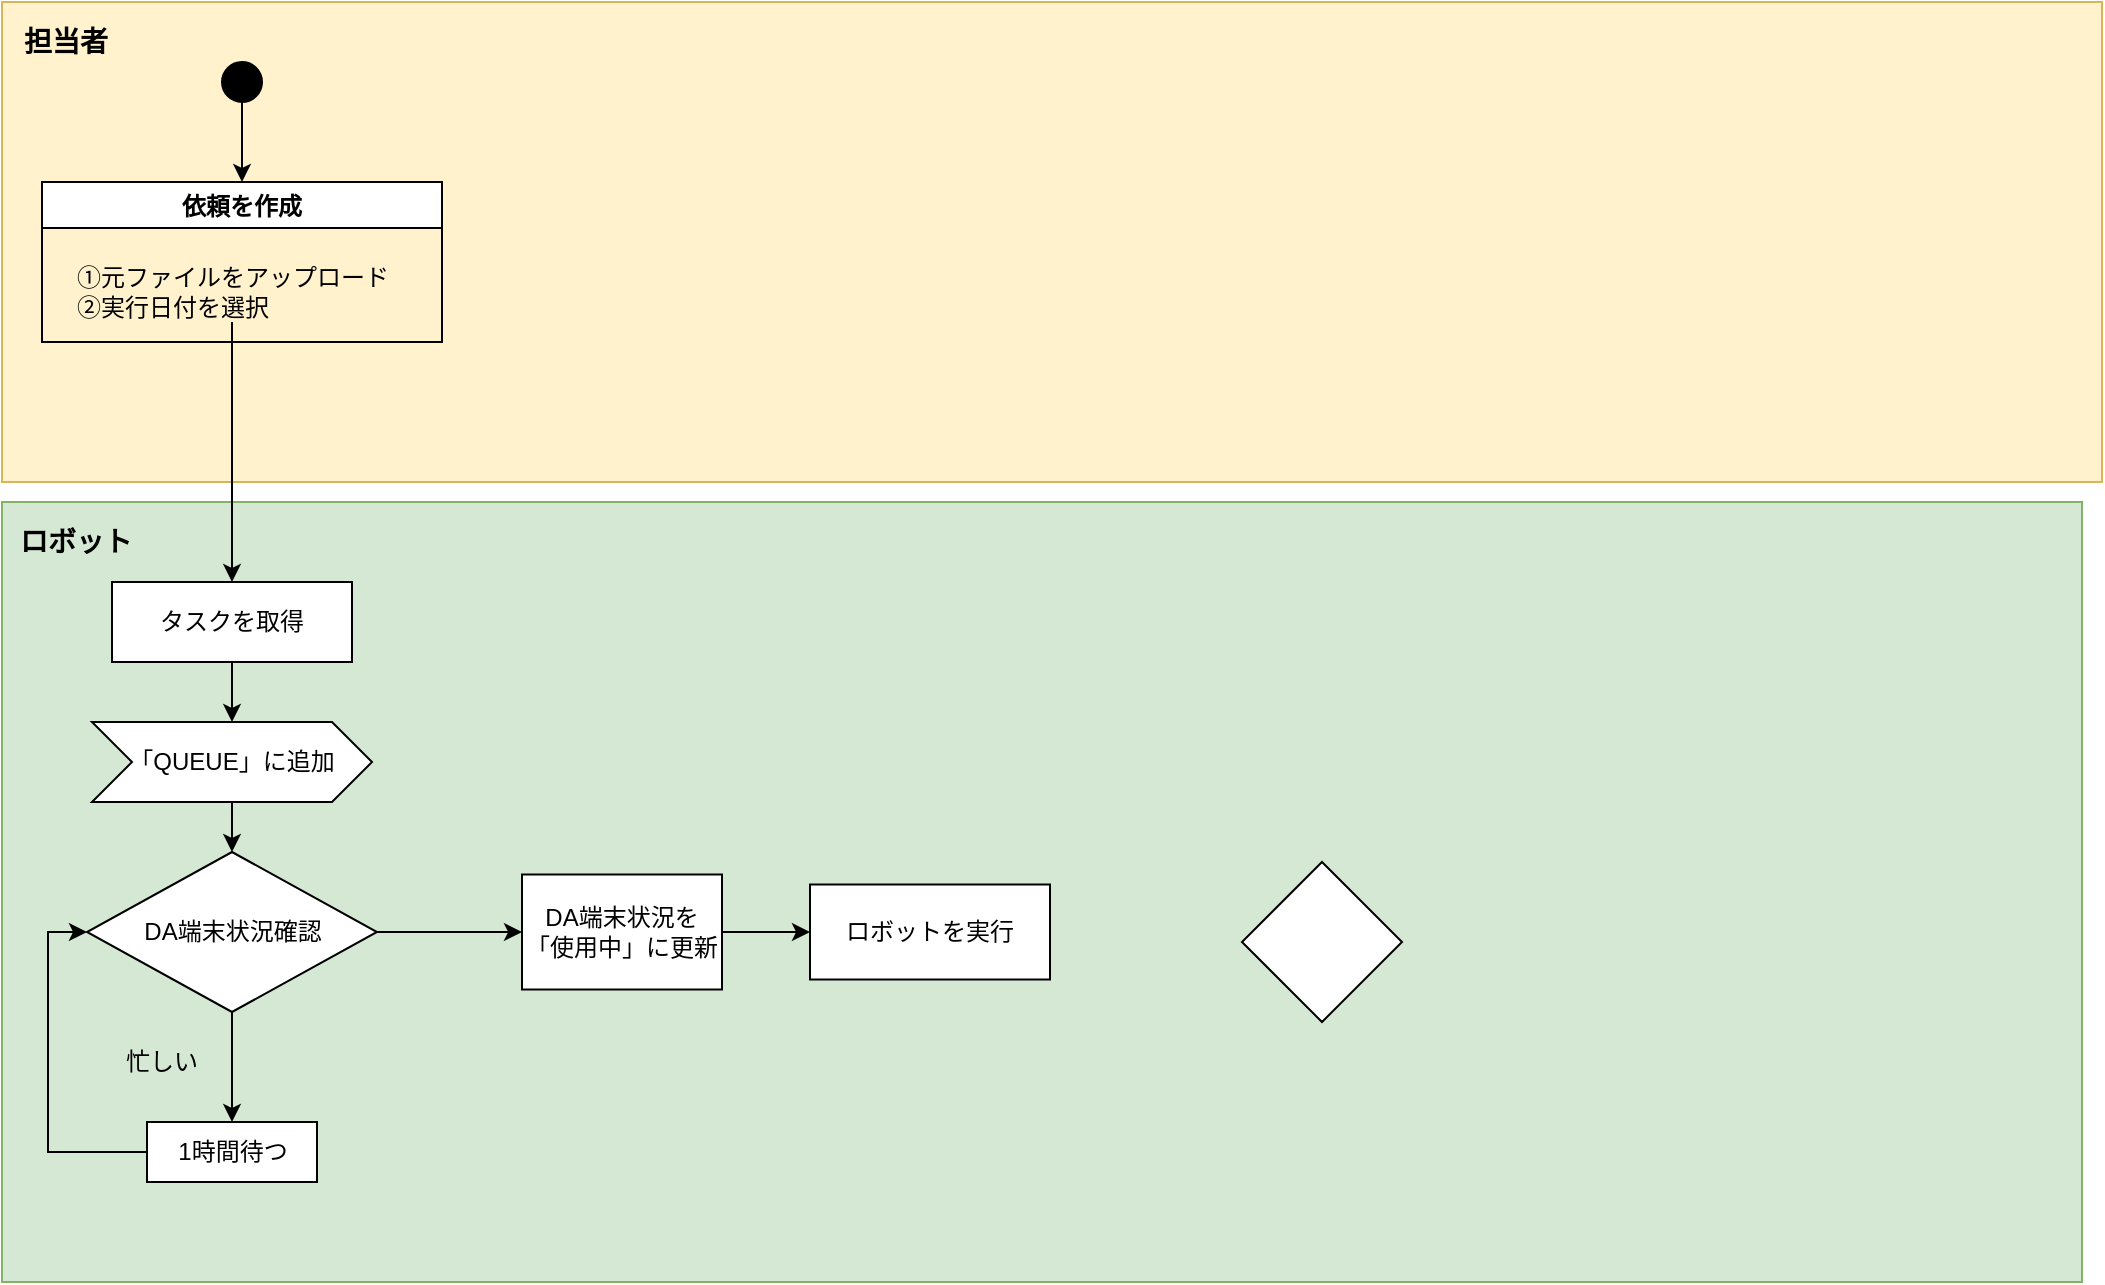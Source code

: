 <mxfile version="14.7.0" type="github">
  <diagram id="HkwJ5wBVBo28_0Q30BGw" name="Page-1">
    <mxGraphModel dx="1865" dy="676" grid="1" gridSize="10" guides="1" tooltips="1" connect="1" arrows="1" fold="1" page="1" pageScale="1" pageWidth="827" pageHeight="1169" math="0" shadow="0">
      <root>
        <mxCell id="0" />
        <mxCell id="1" parent="0" />
        <mxCell id="n510I995kuuaHjcIF-QW-7" value="" style="rounded=0;whiteSpace=wrap;html=1;strokeColor=#d6b656;fillColor=#fff2cc;" vertex="1" parent="1">
          <mxGeometry x="-110" y="80" width="1050" height="240" as="geometry" />
        </mxCell>
        <mxCell id="n510I995kuuaHjcIF-QW-10" value="依頼を作成" style="swimlane;" vertex="1" parent="1">
          <mxGeometry x="-90" y="170" width="200" height="80" as="geometry" />
        </mxCell>
        <mxCell id="n510I995kuuaHjcIF-QW-14" value="①元ファイルをアップロード&lt;br&gt;&lt;div style=&quot;text-align: left&quot;&gt;&lt;span&gt;②実行日付を選択&lt;/span&gt;&lt;/div&gt;" style="text;html=1;align=center;verticalAlign=middle;resizable=0;points=[];autosize=1;strokeColor=none;" vertex="1" parent="n510I995kuuaHjcIF-QW-10">
          <mxGeometry x="10" y="40" width="170" height="30" as="geometry" />
        </mxCell>
        <mxCell id="n510I995kuuaHjcIF-QW-13" style="edgeStyle=orthogonalEdgeStyle;rounded=0;orthogonalLoop=1;jettySize=auto;html=1;entryX=0.5;entryY=0;entryDx=0;entryDy=0;" edge="1" parent="1" source="n510I995kuuaHjcIF-QW-11" target="n510I995kuuaHjcIF-QW-10">
          <mxGeometry relative="1" as="geometry" />
        </mxCell>
        <mxCell id="n510I995kuuaHjcIF-QW-11" value="" style="ellipse;whiteSpace=wrap;html=1;aspect=fixed;fillColor=#000000;" vertex="1" parent="1">
          <mxGeometry y="110" width="20" height="20" as="geometry" />
        </mxCell>
        <mxCell id="n510I995kuuaHjcIF-QW-15" value="" style="rounded=0;whiteSpace=wrap;html=1;strokeColor=#82b366;fillColor=#d5e8d4;" vertex="1" parent="1">
          <mxGeometry x="-110" y="330" width="1040" height="390" as="geometry" />
        </mxCell>
        <mxCell id="n510I995kuuaHjcIF-QW-19" style="edgeStyle=orthogonalEdgeStyle;rounded=0;orthogonalLoop=1;jettySize=auto;html=1;" edge="1" parent="1" source="n510I995kuuaHjcIF-QW-16" target="n510I995kuuaHjcIF-QW-17">
          <mxGeometry relative="1" as="geometry" />
        </mxCell>
        <mxCell id="n510I995kuuaHjcIF-QW-16" value="タスクを取得" style="rounded=0;whiteSpace=wrap;html=1;" vertex="1" parent="1">
          <mxGeometry x="-55" y="370" width="120" height="40" as="geometry" />
        </mxCell>
        <mxCell id="n510I995kuuaHjcIF-QW-22" style="edgeStyle=orthogonalEdgeStyle;rounded=0;orthogonalLoop=1;jettySize=auto;html=1;" edge="1" parent="1" source="n510I995kuuaHjcIF-QW-17" target="n510I995kuuaHjcIF-QW-21">
          <mxGeometry relative="1" as="geometry" />
        </mxCell>
        <mxCell id="n510I995kuuaHjcIF-QW-17" value="「QUEUE」に追加" style="shape=step;perimeter=stepPerimeter;whiteSpace=wrap;html=1;fixedSize=1;" vertex="1" parent="1">
          <mxGeometry x="-65" y="440" width="140" height="40" as="geometry" />
        </mxCell>
        <mxCell id="n510I995kuuaHjcIF-QW-18" style="edgeStyle=orthogonalEdgeStyle;rounded=0;orthogonalLoop=1;jettySize=auto;html=1;" edge="1" parent="1" source="n510I995kuuaHjcIF-QW-14" target="n510I995kuuaHjcIF-QW-16">
          <mxGeometry relative="1" as="geometry" />
        </mxCell>
        <mxCell id="n510I995kuuaHjcIF-QW-24" style="edgeStyle=orthogonalEdgeStyle;rounded=0;orthogonalLoop=1;jettySize=auto;html=1;entryX=0.5;entryY=0;entryDx=0;entryDy=0;" edge="1" parent="1" source="n510I995kuuaHjcIF-QW-21" target="n510I995kuuaHjcIF-QW-23">
          <mxGeometry relative="1" as="geometry" />
        </mxCell>
        <mxCell id="n510I995kuuaHjcIF-QW-28" style="edgeStyle=orthogonalEdgeStyle;rounded=0;orthogonalLoop=1;jettySize=auto;html=1;" edge="1" parent="1" source="n510I995kuuaHjcIF-QW-21" target="n510I995kuuaHjcIF-QW-27">
          <mxGeometry relative="1" as="geometry" />
        </mxCell>
        <mxCell id="n510I995kuuaHjcIF-QW-21" value="DA端末状況確認" style="rhombus;whiteSpace=wrap;html=1;" vertex="1" parent="1">
          <mxGeometry x="-67.5" y="505" width="145" height="80" as="geometry" />
        </mxCell>
        <mxCell id="n510I995kuuaHjcIF-QW-25" style="edgeStyle=orthogonalEdgeStyle;rounded=0;orthogonalLoop=1;jettySize=auto;html=1;entryX=0;entryY=0.5;entryDx=0;entryDy=0;" edge="1" parent="1" source="n510I995kuuaHjcIF-QW-23" target="n510I995kuuaHjcIF-QW-21">
          <mxGeometry relative="1" as="geometry">
            <Array as="points">
              <mxPoint x="-87" y="655" />
              <mxPoint x="-87" y="545" />
            </Array>
          </mxGeometry>
        </mxCell>
        <mxCell id="n510I995kuuaHjcIF-QW-23" value="1時間待つ" style="rounded=0;whiteSpace=wrap;html=1;" vertex="1" parent="1">
          <mxGeometry x="-37.5" y="640" width="85" height="30" as="geometry" />
        </mxCell>
        <mxCell id="n510I995kuuaHjcIF-QW-26" value="忙しい" style="text;html=1;strokeColor=none;fillColor=none;align=center;verticalAlign=middle;whiteSpace=wrap;rounded=0;" vertex="1" parent="1">
          <mxGeometry x="-50" y="600" width="40" height="20" as="geometry" />
        </mxCell>
        <mxCell id="n510I995kuuaHjcIF-QW-38" style="edgeStyle=orthogonalEdgeStyle;rounded=0;orthogonalLoop=1;jettySize=auto;html=1;" edge="1" parent="1" source="n510I995kuuaHjcIF-QW-27" target="n510I995kuuaHjcIF-QW-37">
          <mxGeometry relative="1" as="geometry" />
        </mxCell>
        <mxCell id="n510I995kuuaHjcIF-QW-27" value="DA端末状況を「使用中」に更新" style="rounded=0;whiteSpace=wrap;html=1;" vertex="1" parent="1">
          <mxGeometry x="150" y="516.25" width="100" height="57.5" as="geometry" />
        </mxCell>
        <mxCell id="n510I995kuuaHjcIF-QW-37" value="ロボットを実行" style="rounded=0;whiteSpace=wrap;html=1;" vertex="1" parent="1">
          <mxGeometry x="294" y="521.25" width="120" height="47.5" as="geometry" />
        </mxCell>
        <mxCell id="n510I995kuuaHjcIF-QW-39" value="" style="rhombus;whiteSpace=wrap;html=1;" vertex="1" parent="1">
          <mxGeometry x="510" y="510" width="80" height="80" as="geometry" />
        </mxCell>
        <mxCell id="n510I995kuuaHjcIF-QW-40" value="&lt;font style=&quot;font-size: 14px&quot;&gt;&lt;b&gt;担当者&lt;/b&gt;&lt;/font&gt;" style="text;html=1;strokeColor=none;fillColor=none;align=center;verticalAlign=middle;whiteSpace=wrap;rounded=0;" vertex="1" parent="1">
          <mxGeometry x="-107.5" y="90" width="57.5" height="20" as="geometry" />
        </mxCell>
        <mxCell id="n510I995kuuaHjcIF-QW-41" value="&lt;font style=&quot;font-size: 14px&quot;&gt;&lt;b&gt;ロボット&lt;/b&gt;&lt;/font&gt;" style="text;html=1;strokeColor=none;fillColor=none;align=center;verticalAlign=middle;whiteSpace=wrap;rounded=0;" vertex="1" parent="1">
          <mxGeometry x="-107.5" y="340" width="67.5" height="20" as="geometry" />
        </mxCell>
      </root>
    </mxGraphModel>
  </diagram>
</mxfile>
